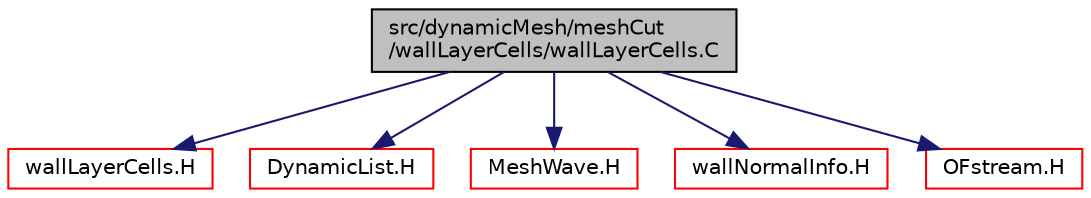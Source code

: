 digraph "src/dynamicMesh/meshCut/wallLayerCells/wallLayerCells.C"
{
  bgcolor="transparent";
  edge [fontname="Helvetica",fontsize="10",labelfontname="Helvetica",labelfontsize="10"];
  node [fontname="Helvetica",fontsize="10",shape=record];
  Node1 [label="src/dynamicMesh/meshCut\l/wallLayerCells/wallLayerCells.C",height=0.2,width=0.4,color="black", fillcolor="grey75", style="filled", fontcolor="black"];
  Node1 -> Node2 [color="midnightblue",fontsize="10",style="solid",fontname="Helvetica"];
  Node2 [label="wallLayerCells.H",height=0.2,width=0.4,color="red",URL="$a04821.html"];
  Node1 -> Node3 [color="midnightblue",fontsize="10",style="solid",fontname="Helvetica"];
  Node3 [label="DynamicList.H",height=0.2,width=0.4,color="red",URL="$a07627.html"];
  Node1 -> Node4 [color="midnightblue",fontsize="10",style="solid",fontname="Helvetica"];
  Node4 [label="MeshWave.H",height=0.2,width=0.4,color="red",URL="$a07137.html"];
  Node1 -> Node5 [color="midnightblue",fontsize="10",style="solid",fontname="Helvetica"];
  Node5 [label="wallNormalInfo.H",height=0.2,width=0.4,color="red",URL="$a04823.html"];
  Node1 -> Node6 [color="midnightblue",fontsize="10",style="solid",fontname="Helvetica"];
  Node6 [label="OFstream.H",height=0.2,width=0.4,color="red",URL="$a07771.html"];
}
